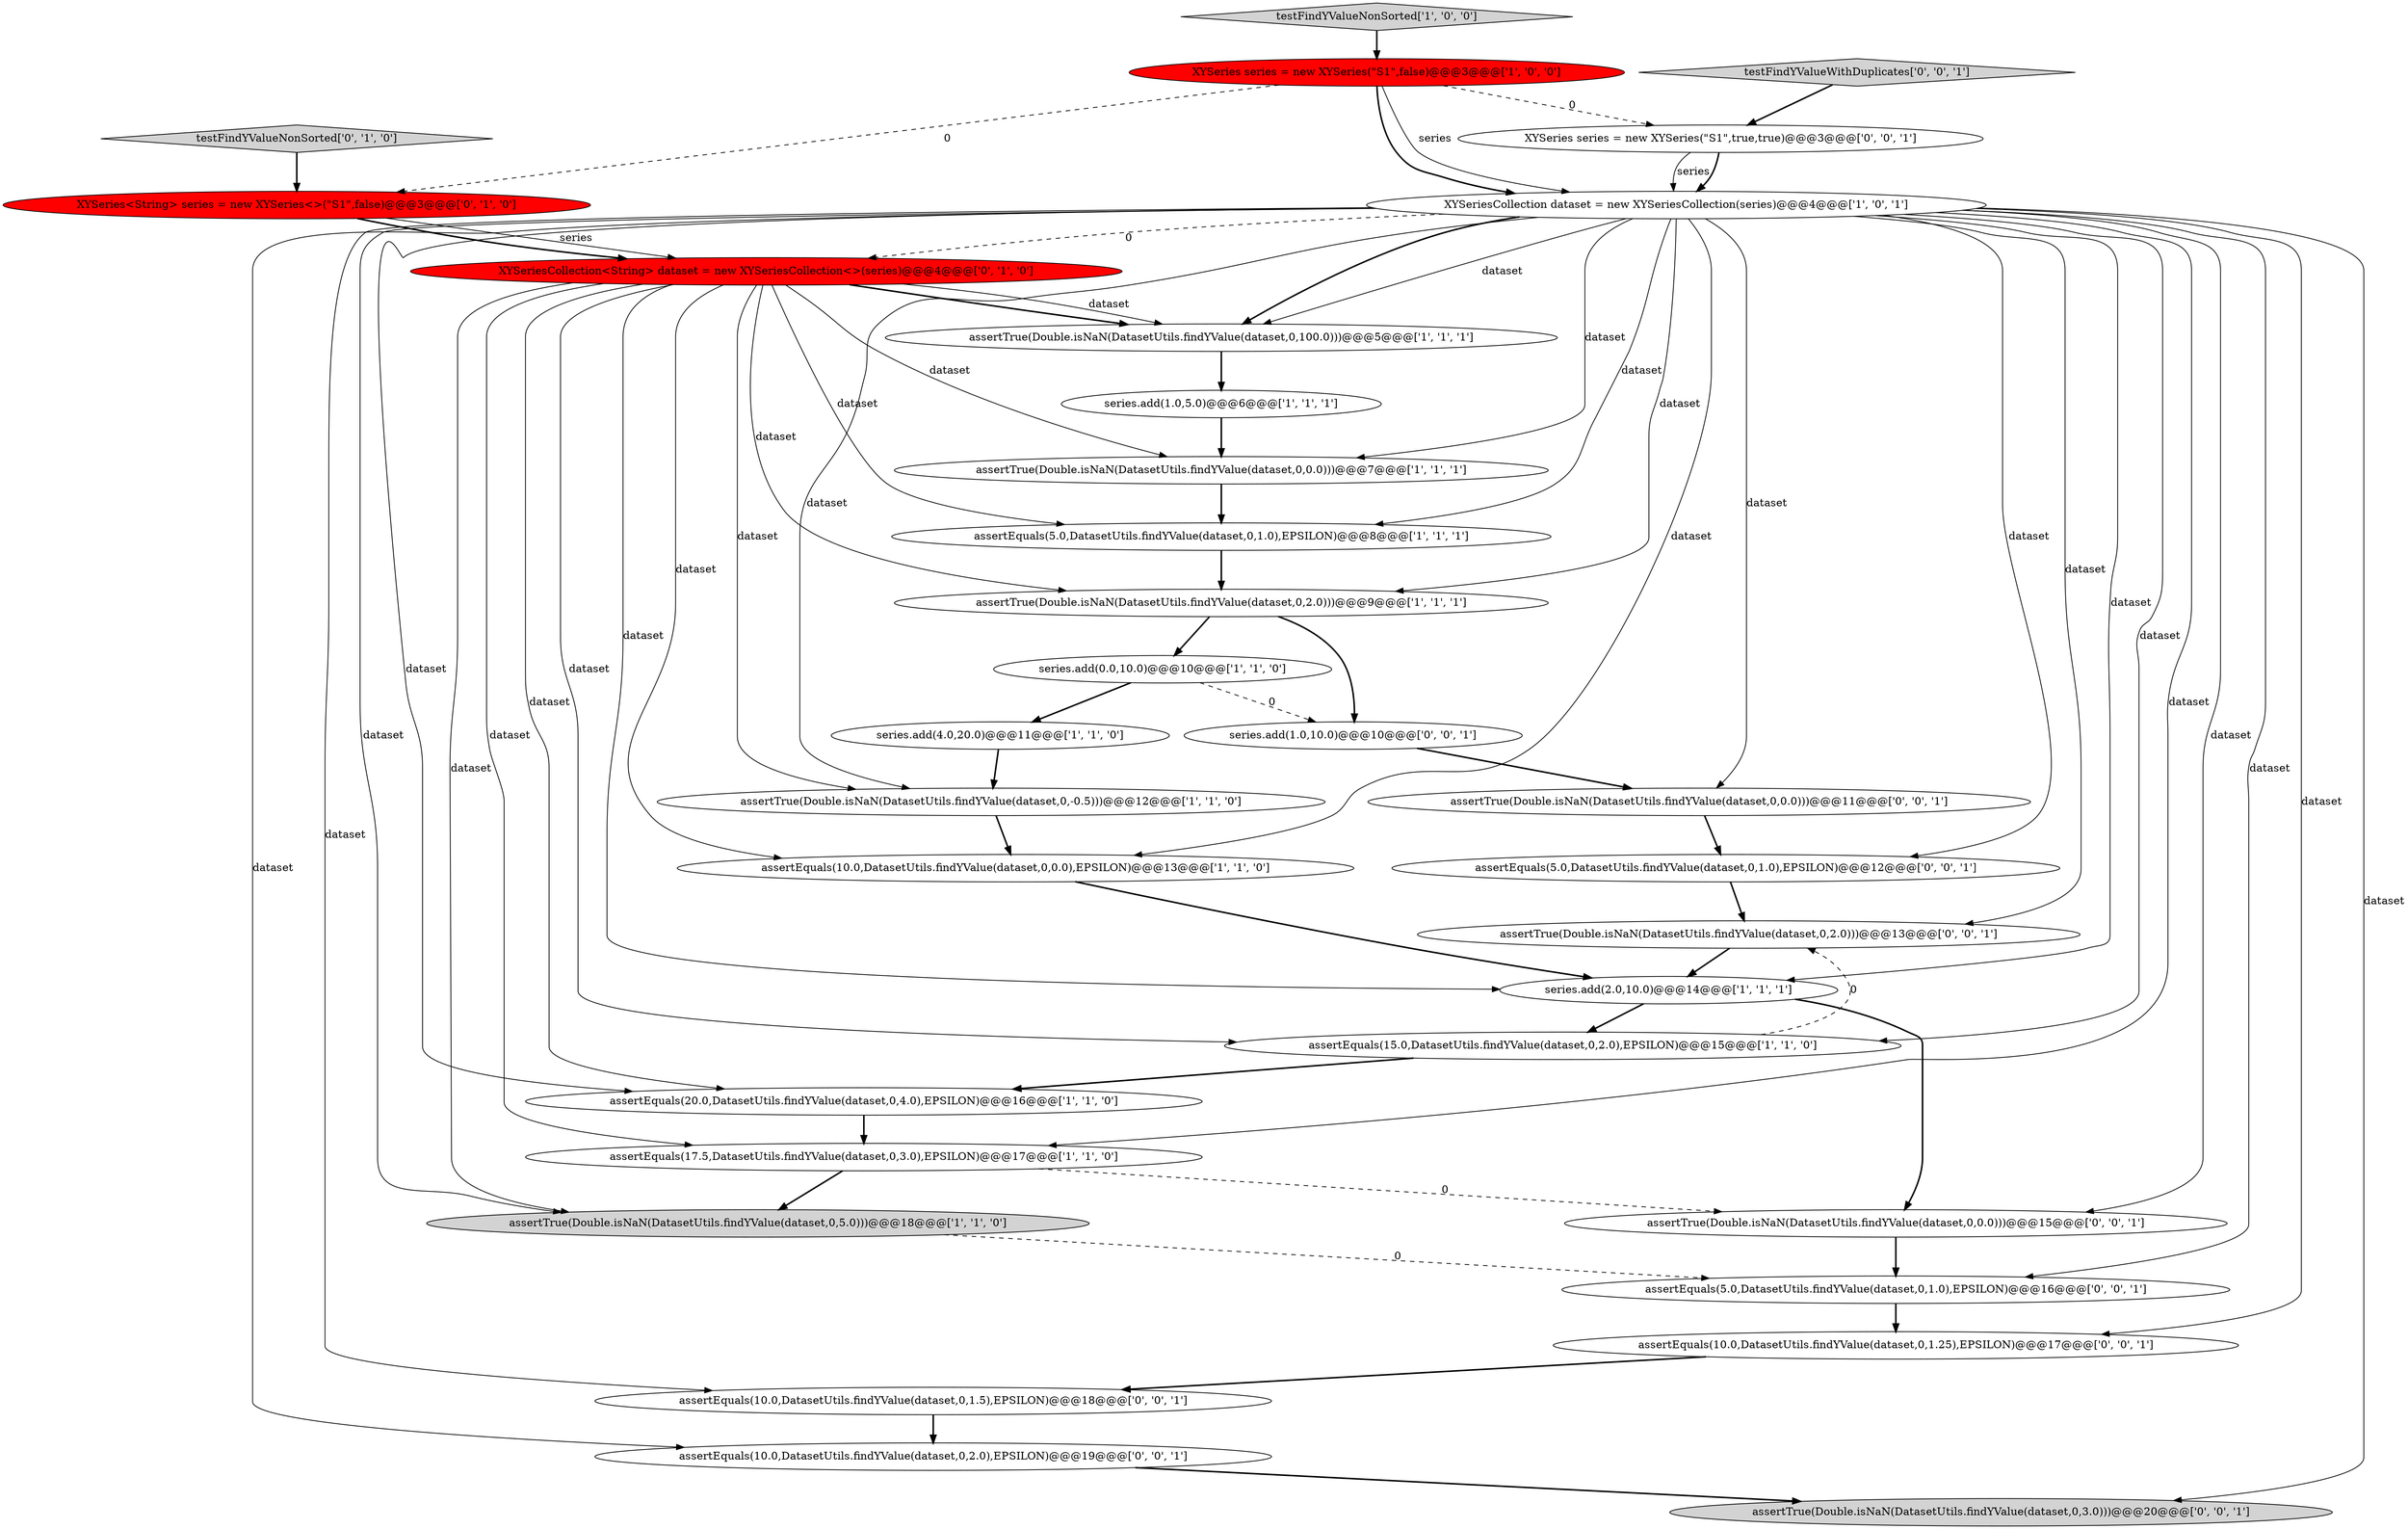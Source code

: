 digraph {
24 [style = filled, label = "assertEquals(5.0,DatasetUtils.findYValue(dataset,0,1.0),EPSILON)@@@12@@@['0', '0', '1']", fillcolor = white, shape = ellipse image = "AAA0AAABBB3BBB"];
8 [style = filled, label = "assertEquals(15.0,DatasetUtils.findYValue(dataset,0,2.0),EPSILON)@@@15@@@['1', '1', '0']", fillcolor = white, shape = ellipse image = "AAA0AAABBB1BBB"];
12 [style = filled, label = "testFindYValueNonSorted['1', '0', '0']", fillcolor = lightgray, shape = diamond image = "AAA0AAABBB1BBB"];
16 [style = filled, label = "series.add(2.0,10.0)@@@14@@@['1', '1', '1']", fillcolor = white, shape = ellipse image = "AAA0AAABBB1BBB"];
17 [style = filled, label = "XYSeries<String> series = new XYSeries<>(\"S1\",false)@@@3@@@['0', '1', '0']", fillcolor = red, shape = ellipse image = "AAA1AAABBB2BBB"];
21 [style = filled, label = "assertEquals(10.0,DatasetUtils.findYValue(dataset,0,2.0),EPSILON)@@@19@@@['0', '0', '1']", fillcolor = white, shape = ellipse image = "AAA0AAABBB3BBB"];
19 [style = filled, label = "testFindYValueNonSorted['0', '1', '0']", fillcolor = lightgray, shape = diamond image = "AAA0AAABBB2BBB"];
6 [style = filled, label = "XYSeries series = new XYSeries(\"S1\",false)@@@3@@@['1', '0', '0']", fillcolor = red, shape = ellipse image = "AAA1AAABBB1BBB"];
27 [style = filled, label = "assertEquals(10.0,DatasetUtils.findYValue(dataset,0,1.5),EPSILON)@@@18@@@['0', '0', '1']", fillcolor = white, shape = ellipse image = "AAA0AAABBB3BBB"];
15 [style = filled, label = "series.add(1.0,5.0)@@@6@@@['1', '1', '1']", fillcolor = white, shape = ellipse image = "AAA0AAABBB1BBB"];
26 [style = filled, label = "testFindYValueWithDuplicates['0', '0', '1']", fillcolor = lightgray, shape = diamond image = "AAA0AAABBB3BBB"];
30 [style = filled, label = "assertTrue(Double.isNaN(DatasetUtils.findYValue(dataset,0,2.0)))@@@13@@@['0', '0', '1']", fillcolor = white, shape = ellipse image = "AAA0AAABBB3BBB"];
7 [style = filled, label = "assertTrue(Double.isNaN(DatasetUtils.findYValue(dataset,0,0.0)))@@@7@@@['1', '1', '1']", fillcolor = white, shape = ellipse image = "AAA0AAABBB1BBB"];
22 [style = filled, label = "series.add(1.0,10.0)@@@10@@@['0', '0', '1']", fillcolor = white, shape = ellipse image = "AAA0AAABBB3BBB"];
1 [style = filled, label = "assertEquals(20.0,DatasetUtils.findYValue(dataset,0,4.0),EPSILON)@@@16@@@['1', '1', '0']", fillcolor = white, shape = ellipse image = "AAA0AAABBB1BBB"];
10 [style = filled, label = "assertTrue(Double.isNaN(DatasetUtils.findYValue(dataset,0,-0.5)))@@@12@@@['1', '1', '0']", fillcolor = white, shape = ellipse image = "AAA0AAABBB1BBB"];
13 [style = filled, label = "assertEquals(10.0,DatasetUtils.findYValue(dataset,0,0.0),EPSILON)@@@13@@@['1', '1', '0']", fillcolor = white, shape = ellipse image = "AAA0AAABBB1BBB"];
3 [style = filled, label = "assertEquals(5.0,DatasetUtils.findYValue(dataset,0,1.0),EPSILON)@@@8@@@['1', '1', '1']", fillcolor = white, shape = ellipse image = "AAA0AAABBB1BBB"];
18 [style = filled, label = "XYSeriesCollection<String> dataset = new XYSeriesCollection<>(series)@@@4@@@['0', '1', '0']", fillcolor = red, shape = ellipse image = "AAA1AAABBB2BBB"];
9 [style = filled, label = "assertTrue(Double.isNaN(DatasetUtils.findYValue(dataset,0,5.0)))@@@18@@@['1', '1', '0']", fillcolor = lightgray, shape = ellipse image = "AAA0AAABBB1BBB"];
28 [style = filled, label = "assertTrue(Double.isNaN(DatasetUtils.findYValue(dataset,0,3.0)))@@@20@@@['0', '0', '1']", fillcolor = lightgray, shape = ellipse image = "AAA0AAABBB3BBB"];
0 [style = filled, label = "series.add(4.0,20.0)@@@11@@@['1', '1', '0']", fillcolor = white, shape = ellipse image = "AAA0AAABBB1BBB"];
5 [style = filled, label = "assertTrue(Double.isNaN(DatasetUtils.findYValue(dataset,0,2.0)))@@@9@@@['1', '1', '1']", fillcolor = white, shape = ellipse image = "AAA0AAABBB1BBB"];
20 [style = filled, label = "assertEquals(10.0,DatasetUtils.findYValue(dataset,0,1.25),EPSILON)@@@17@@@['0', '0', '1']", fillcolor = white, shape = ellipse image = "AAA0AAABBB3BBB"];
4 [style = filled, label = "assertTrue(Double.isNaN(DatasetUtils.findYValue(dataset,0,100.0)))@@@5@@@['1', '1', '1']", fillcolor = white, shape = ellipse image = "AAA0AAABBB1BBB"];
14 [style = filled, label = "series.add(0.0,10.0)@@@10@@@['1', '1', '0']", fillcolor = white, shape = ellipse image = "AAA0AAABBB1BBB"];
25 [style = filled, label = "assertTrue(Double.isNaN(DatasetUtils.findYValue(dataset,0,0.0)))@@@15@@@['0', '0', '1']", fillcolor = white, shape = ellipse image = "AAA0AAABBB3BBB"];
31 [style = filled, label = "assertEquals(5.0,DatasetUtils.findYValue(dataset,0,1.0),EPSILON)@@@16@@@['0', '0', '1']", fillcolor = white, shape = ellipse image = "AAA0AAABBB3BBB"];
23 [style = filled, label = "XYSeries series = new XYSeries(\"S1\",true,true)@@@3@@@['0', '0', '1']", fillcolor = white, shape = ellipse image = "AAA0AAABBB3BBB"];
11 [style = filled, label = "assertEquals(17.5,DatasetUtils.findYValue(dataset,0,3.0),EPSILON)@@@17@@@['1', '1', '0']", fillcolor = white, shape = ellipse image = "AAA0AAABBB1BBB"];
29 [style = filled, label = "assertTrue(Double.isNaN(DatasetUtils.findYValue(dataset,0,0.0)))@@@11@@@['0', '0', '1']", fillcolor = white, shape = ellipse image = "AAA0AAABBB3BBB"];
2 [style = filled, label = "XYSeriesCollection dataset = new XYSeriesCollection(series)@@@4@@@['1', '0', '1']", fillcolor = white, shape = ellipse image = "AAA0AAABBB1BBB"];
18->7 [style = solid, label="dataset"];
21->28 [style = bold, label=""];
2->5 [style = solid, label="dataset"];
2->24 [style = solid, label="dataset"];
2->20 [style = solid, label="dataset"];
18->10 [style = solid, label="dataset"];
18->9 [style = solid, label="dataset"];
15->7 [style = bold, label=""];
2->30 [style = solid, label="dataset"];
16->8 [style = bold, label=""];
4->15 [style = bold, label=""];
22->29 [style = bold, label=""];
18->4 [style = solid, label="dataset"];
14->22 [style = dashed, label="0"];
18->5 [style = solid, label="dataset"];
16->25 [style = bold, label=""];
6->17 [style = dashed, label="0"];
2->27 [style = solid, label="dataset"];
19->17 [style = bold, label=""];
5->14 [style = bold, label=""];
18->3 [style = solid, label="dataset"];
2->31 [style = solid, label="dataset"];
2->10 [style = solid, label="dataset"];
11->9 [style = bold, label=""];
2->4 [style = bold, label=""];
12->6 [style = bold, label=""];
13->16 [style = bold, label=""];
7->3 [style = bold, label=""];
18->16 [style = solid, label="dataset"];
23->2 [style = solid, label="series"];
1->11 [style = bold, label=""];
2->8 [style = solid, label="dataset"];
6->2 [style = solid, label="series"];
6->2 [style = bold, label=""];
2->4 [style = solid, label="dataset"];
24->30 [style = bold, label=""];
25->31 [style = bold, label=""];
8->1 [style = bold, label=""];
20->27 [style = bold, label=""];
17->18 [style = solid, label="series"];
18->11 [style = solid, label="dataset"];
3->5 [style = bold, label=""];
2->11 [style = solid, label="dataset"];
0->10 [style = bold, label=""];
9->31 [style = dashed, label="0"];
18->4 [style = bold, label=""];
14->0 [style = bold, label=""];
10->13 [style = bold, label=""];
18->1 [style = solid, label="dataset"];
2->29 [style = solid, label="dataset"];
2->13 [style = solid, label="dataset"];
26->23 [style = bold, label=""];
2->1 [style = solid, label="dataset"];
2->21 [style = solid, label="dataset"];
6->23 [style = dashed, label="0"];
11->25 [style = dashed, label="0"];
2->18 [style = dashed, label="0"];
2->7 [style = solid, label="dataset"];
8->30 [style = dashed, label="0"];
23->2 [style = bold, label=""];
2->25 [style = solid, label="dataset"];
18->8 [style = solid, label="dataset"];
18->13 [style = solid, label="dataset"];
31->20 [style = bold, label=""];
2->3 [style = solid, label="dataset"];
29->24 [style = bold, label=""];
30->16 [style = bold, label=""];
5->22 [style = bold, label=""];
27->21 [style = bold, label=""];
2->28 [style = solid, label="dataset"];
17->18 [style = bold, label=""];
2->9 [style = solid, label="dataset"];
2->16 [style = solid, label="dataset"];
}
